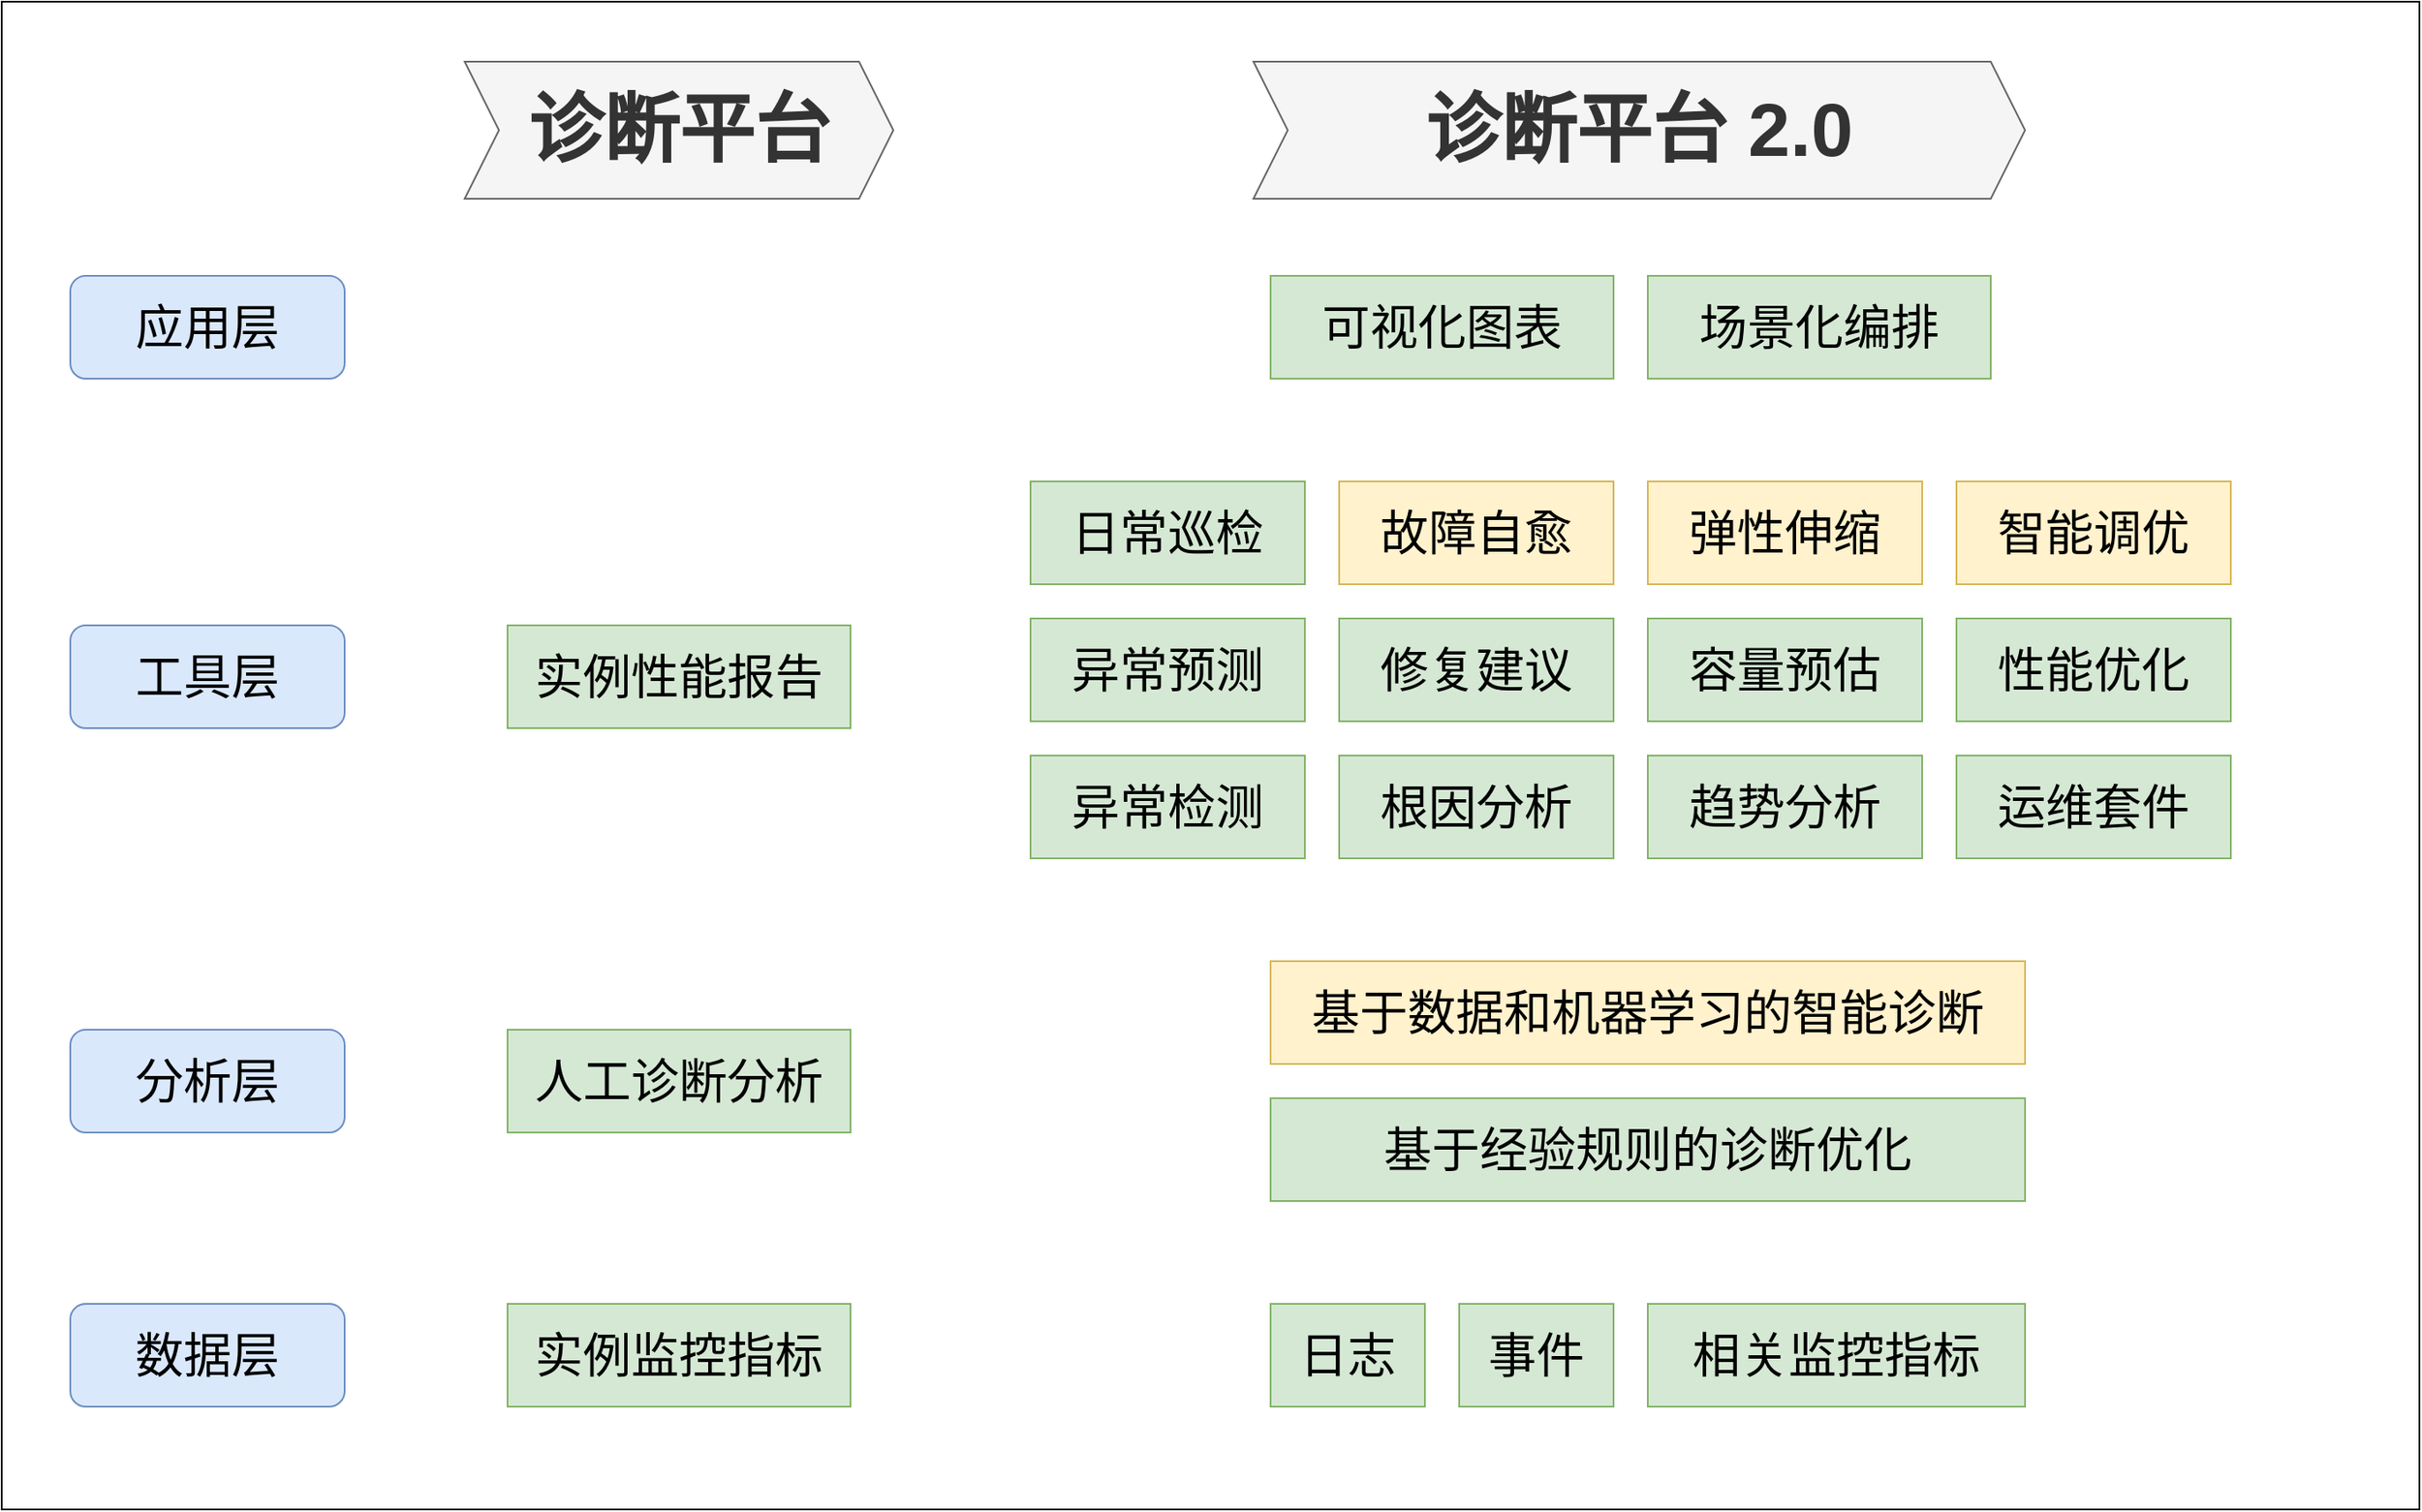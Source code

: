 <mxfile version="21.1.0" type="github">
  <diagram name="第 1 页" id="D7cHuHpqmKT0e729MPXu">
    <mxGraphModel dx="2475" dy="1669" grid="1" gridSize="10" guides="1" tooltips="1" connect="1" arrows="1" fold="1" page="1" pageScale="1" pageWidth="1169" pageHeight="827" math="0" shadow="0">
      <root>
        <mxCell id="0" />
        <mxCell id="1" parent="0" />
        <mxCell id="6B-Ez8rcvdGtk-LPzqOY-38" value="" style="rounded=0;whiteSpace=wrap;html=1;" vertex="1" parent="1">
          <mxGeometry x="-50" y="-20" width="1410" height="880" as="geometry" />
        </mxCell>
        <mxCell id="6B-Ez8rcvdGtk-LPzqOY-6" value="&lt;font style=&quot;font-size: 28px;&quot;&gt;应用层&lt;/font&gt;" style="rounded=1;whiteSpace=wrap;html=1;fillColor=#dae8fc;strokeColor=#6c8ebf;" vertex="1" parent="1">
          <mxGeometry x="-10" y="140" width="160" height="60" as="geometry" />
        </mxCell>
        <mxCell id="6B-Ez8rcvdGtk-LPzqOY-7" value="&lt;font style=&quot;font-size: 28px;&quot;&gt;工具层&lt;/font&gt;" style="rounded=1;whiteSpace=wrap;html=1;fillColor=#dae8fc;strokeColor=#6c8ebf;" vertex="1" parent="1">
          <mxGeometry x="-10" y="344" width="160" height="60" as="geometry" />
        </mxCell>
        <mxCell id="6B-Ez8rcvdGtk-LPzqOY-8" value="&lt;font style=&quot;font-size: 28px;&quot;&gt;分析层&lt;/font&gt;" style="rounded=1;whiteSpace=wrap;html=1;fillColor=#dae8fc;strokeColor=#6c8ebf;" vertex="1" parent="1">
          <mxGeometry x="-10" y="580" width="160" height="60" as="geometry" />
        </mxCell>
        <mxCell id="6B-Ez8rcvdGtk-LPzqOY-9" value="&lt;font style=&quot;font-size: 28px;&quot;&gt;数据层&lt;/font&gt;" style="rounded=1;whiteSpace=wrap;html=1;fillColor=#dae8fc;strokeColor=#6c8ebf;" vertex="1" parent="1">
          <mxGeometry x="-10" y="740" width="160" height="60" as="geometry" />
        </mxCell>
        <mxCell id="6B-Ez8rcvdGtk-LPzqOY-10" value="&lt;font style=&quot;font-size: 28px;&quot;&gt;可视化图表&lt;/font&gt;" style="rounded=0;whiteSpace=wrap;html=1;fillColor=#d5e8d4;strokeColor=#82b366;" vertex="1" parent="1">
          <mxGeometry x="690" y="140" width="200" height="60" as="geometry" />
        </mxCell>
        <mxCell id="6B-Ez8rcvdGtk-LPzqOY-11" value="&lt;font style=&quot;font-size: 28px;&quot;&gt;场景化编排&lt;/font&gt;" style="rounded=0;whiteSpace=wrap;html=1;fillColor=#d5e8d4;strokeColor=#82b366;" vertex="1" parent="1">
          <mxGeometry x="910" y="140" width="200" height="60" as="geometry" />
        </mxCell>
        <mxCell id="6B-Ez8rcvdGtk-LPzqOY-15" value="&lt;font style=&quot;font-size: 28px;&quot;&gt;实例监控指标&lt;/font&gt;" style="rounded=0;whiteSpace=wrap;html=1;fillColor=#d5e8d4;strokeColor=#82b366;" vertex="1" parent="1">
          <mxGeometry x="245" y="740" width="200" height="60" as="geometry" />
        </mxCell>
        <mxCell id="6B-Ez8rcvdGtk-LPzqOY-16" value="&lt;font style=&quot;font-size: 28px;&quot;&gt;日志&lt;/font&gt;" style="rounded=0;whiteSpace=wrap;html=1;fillColor=#d5e8d4;strokeColor=#82b366;" vertex="1" parent="1">
          <mxGeometry x="690" y="740" width="90" height="60" as="geometry" />
        </mxCell>
        <mxCell id="6B-Ez8rcvdGtk-LPzqOY-17" value="&lt;font style=&quot;font-size: 28px;&quot;&gt;事件&lt;/font&gt;" style="rounded=0;whiteSpace=wrap;html=1;fillColor=#d5e8d4;strokeColor=#82b366;" vertex="1" parent="1">
          <mxGeometry x="800" y="740" width="90" height="60" as="geometry" />
        </mxCell>
        <mxCell id="6B-Ez8rcvdGtk-LPzqOY-18" value="&lt;font style=&quot;font-size: 28px;&quot;&gt;相关监控指标&lt;/font&gt;" style="rounded=0;whiteSpace=wrap;html=1;fillColor=#d5e8d4;strokeColor=#82b366;" vertex="1" parent="1">
          <mxGeometry x="910" y="740" width="220" height="60" as="geometry" />
        </mxCell>
        <mxCell id="6B-Ez8rcvdGtk-LPzqOY-21" value="&lt;span style=&quot;font-size: 28px;&quot;&gt;人工诊断分析&lt;/span&gt;" style="rounded=0;whiteSpace=wrap;html=1;fillColor=#d5e8d4;strokeColor=#82b366;" vertex="1" parent="1">
          <mxGeometry x="245" y="580" width="200" height="60" as="geometry" />
        </mxCell>
        <mxCell id="6B-Ez8rcvdGtk-LPzqOY-22" value="&lt;span style=&quot;font-size: 28px;&quot;&gt;基于经验规则的诊断优化&lt;/span&gt;" style="rounded=0;whiteSpace=wrap;html=1;fillColor=#d5e8d4;strokeColor=#82b366;" vertex="1" parent="1">
          <mxGeometry x="690" y="620" width="440" height="60" as="geometry" />
        </mxCell>
        <mxCell id="6B-Ez8rcvdGtk-LPzqOY-23" value="&lt;span style=&quot;font-size: 28px;&quot;&gt;基于数据和机器学习的智能诊断&lt;/span&gt;" style="rounded=0;whiteSpace=wrap;html=1;fillColor=#fff2cc;strokeColor=#d6b656;" vertex="1" parent="1">
          <mxGeometry x="690" y="540" width="440" height="60" as="geometry" />
        </mxCell>
        <mxCell id="6B-Ez8rcvdGtk-LPzqOY-24" value="&lt;span style=&quot;font-size: 28px;&quot;&gt;实例性能报告&lt;/span&gt;" style="rounded=0;whiteSpace=wrap;html=1;fillColor=#d5e8d4;strokeColor=#82b366;" vertex="1" parent="1">
          <mxGeometry x="245" y="344" width="200" height="60" as="geometry" />
        </mxCell>
        <mxCell id="6B-Ez8rcvdGtk-LPzqOY-25" value="&lt;span style=&quot;font-size: 28px;&quot;&gt;异常检测&lt;/span&gt;" style="rounded=0;whiteSpace=wrap;html=1;fillColor=#d5e8d4;strokeColor=#82b366;" vertex="1" parent="1">
          <mxGeometry x="550" y="420" width="160" height="60" as="geometry" />
        </mxCell>
        <mxCell id="6B-Ez8rcvdGtk-LPzqOY-26" value="&lt;span style=&quot;font-size: 28px;&quot;&gt;根因分析&lt;/span&gt;" style="rounded=0;whiteSpace=wrap;html=1;fillColor=#d5e8d4;strokeColor=#82b366;" vertex="1" parent="1">
          <mxGeometry x="730" y="420" width="160" height="60" as="geometry" />
        </mxCell>
        <mxCell id="6B-Ez8rcvdGtk-LPzqOY-27" value="&lt;span style=&quot;font-size: 28px;&quot;&gt;修复建议&lt;/span&gt;" style="rounded=0;whiteSpace=wrap;html=1;fillColor=#d5e8d4;strokeColor=#82b366;" vertex="1" parent="1">
          <mxGeometry x="730" y="340" width="160" height="60" as="geometry" />
        </mxCell>
        <mxCell id="6B-Ez8rcvdGtk-LPzqOY-28" value="&lt;span style=&quot;font-size: 28px;&quot;&gt;故障自愈&lt;/span&gt;" style="rounded=0;whiteSpace=wrap;html=1;fillColor=#fff2cc;strokeColor=#d6b656;" vertex="1" parent="1">
          <mxGeometry x="730" y="260" width="160" height="60" as="geometry" />
        </mxCell>
        <mxCell id="6B-Ez8rcvdGtk-LPzqOY-29" value="&lt;span style=&quot;font-size: 28px;&quot;&gt;异常预测&lt;/span&gt;" style="rounded=0;whiteSpace=wrap;html=1;fillColor=#d5e8d4;strokeColor=#82b366;" vertex="1" parent="1">
          <mxGeometry x="550" y="340" width="160" height="60" as="geometry" />
        </mxCell>
        <mxCell id="6B-Ez8rcvdGtk-LPzqOY-30" value="&lt;span style=&quot;font-size: 28px;&quot;&gt;趋势分析&lt;/span&gt;" style="rounded=0;whiteSpace=wrap;html=1;fillColor=#d5e8d4;strokeColor=#82b366;" vertex="1" parent="1">
          <mxGeometry x="910" y="420" width="160" height="60" as="geometry" />
        </mxCell>
        <mxCell id="6B-Ez8rcvdGtk-LPzqOY-31" value="&lt;span style=&quot;font-size: 28px;&quot;&gt;日常巡检&lt;/span&gt;" style="rounded=0;whiteSpace=wrap;html=1;fillColor=#d5e8d4;strokeColor=#82b366;" vertex="1" parent="1">
          <mxGeometry x="550" y="260" width="160" height="60" as="geometry" />
        </mxCell>
        <mxCell id="6B-Ez8rcvdGtk-LPzqOY-33" value="&lt;span style=&quot;font-size: 28px;&quot;&gt;容量预估&lt;/span&gt;" style="rounded=0;whiteSpace=wrap;html=1;fillColor=#d5e8d4;strokeColor=#82b366;" vertex="1" parent="1">
          <mxGeometry x="910" y="340" width="160" height="60" as="geometry" />
        </mxCell>
        <mxCell id="6B-Ez8rcvdGtk-LPzqOY-34" value="&lt;span style=&quot;font-size: 28px;&quot;&gt;弹性伸缩&lt;/span&gt;" style="rounded=0;whiteSpace=wrap;html=1;fillColor=#fff2cc;strokeColor=#d6b656;" vertex="1" parent="1">
          <mxGeometry x="910" y="260" width="160" height="60" as="geometry" />
        </mxCell>
        <mxCell id="6B-Ez8rcvdGtk-LPzqOY-35" value="&lt;span style=&quot;font-size: 28px;&quot;&gt;运维套件&lt;/span&gt;" style="rounded=0;whiteSpace=wrap;html=1;fillColor=#d5e8d4;strokeColor=#82b366;" vertex="1" parent="1">
          <mxGeometry x="1090" y="420" width="160" height="60" as="geometry" />
        </mxCell>
        <mxCell id="6B-Ez8rcvdGtk-LPzqOY-36" value="&lt;span style=&quot;font-size: 28px;&quot;&gt;性能优化&lt;/span&gt;" style="rounded=0;whiteSpace=wrap;html=1;fillColor=#d5e8d4;strokeColor=#82b366;" vertex="1" parent="1">
          <mxGeometry x="1090" y="340" width="160" height="60" as="geometry" />
        </mxCell>
        <mxCell id="6B-Ez8rcvdGtk-LPzqOY-37" value="&lt;span style=&quot;font-size: 28px;&quot;&gt;智能调优&lt;/span&gt;" style="rounded=0;whiteSpace=wrap;html=1;fillColor=#fff2cc;strokeColor=#d6b656;" vertex="1" parent="1">
          <mxGeometry x="1090" y="260" width="160" height="60" as="geometry" />
        </mxCell>
        <mxCell id="6B-Ez8rcvdGtk-LPzqOY-40" value="&lt;b style=&quot;border-color: var(--border-color);&quot;&gt;&lt;font style=&quot;border-color: var(--border-color); font-size: 44px;&quot;&gt;诊断平台 2.0&lt;/font&gt;&lt;/b&gt;" style="shape=step;perimeter=stepPerimeter;whiteSpace=wrap;html=1;fixedSize=1;fillColor=#f5f5f5;fontColor=#333333;strokeColor=#666666;" vertex="1" parent="1">
          <mxGeometry x="680" y="15" width="450" height="80" as="geometry" />
        </mxCell>
        <mxCell id="6B-Ez8rcvdGtk-LPzqOY-39" value="&lt;b style=&quot;border-color: var(--border-color);&quot;&gt;&lt;font style=&quot;border-color: var(--border-color); font-size: 44px;&quot;&gt;诊断平台&lt;/font&gt;&lt;/b&gt;" style="shape=step;perimeter=stepPerimeter;whiteSpace=wrap;html=1;fixedSize=1;fillColor=#f5f5f5;fontColor=#333333;strokeColor=#666666;" vertex="1" parent="1">
          <mxGeometry x="220" y="15" width="250" height="80" as="geometry" />
        </mxCell>
      </root>
    </mxGraphModel>
  </diagram>
</mxfile>
